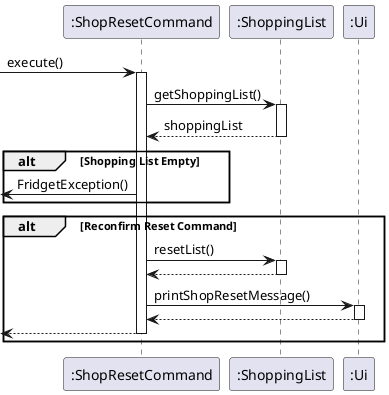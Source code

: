 @startuml
'https://plantuml.com/sequence-diagram

-> ":ShopResetCommand": execute()
activate ":ShopResetCommand"

":ShopResetCommand" -> ":ShoppingList": getShoppingList()
activate ":ShoppingList"
":ShopResetCommand" <-- ":ShoppingList": shoppingList
deactivate ":ShoppingList"

alt Shopping List Empty
<- ":ShopResetCommand": FridgetException()
end

alt Reconfirm Reset Command

    ":ShopResetCommand" -> ":ShoppingList": resetList()
    activate ":ShoppingList"
    ":ShopResetCommand" <-- ":ShoppingList":
    deactivate ":ShoppingList"

    ":ShopResetCommand" -> ":Ui": printShopResetMessage()
    activate ":Ui"
    ":ShopResetCommand" <-- ":Ui"
    deactivate ":Ui"

    <-- ":ShopResetCommand"
    deactivate ":ShopResetCommand"
end
@enduml